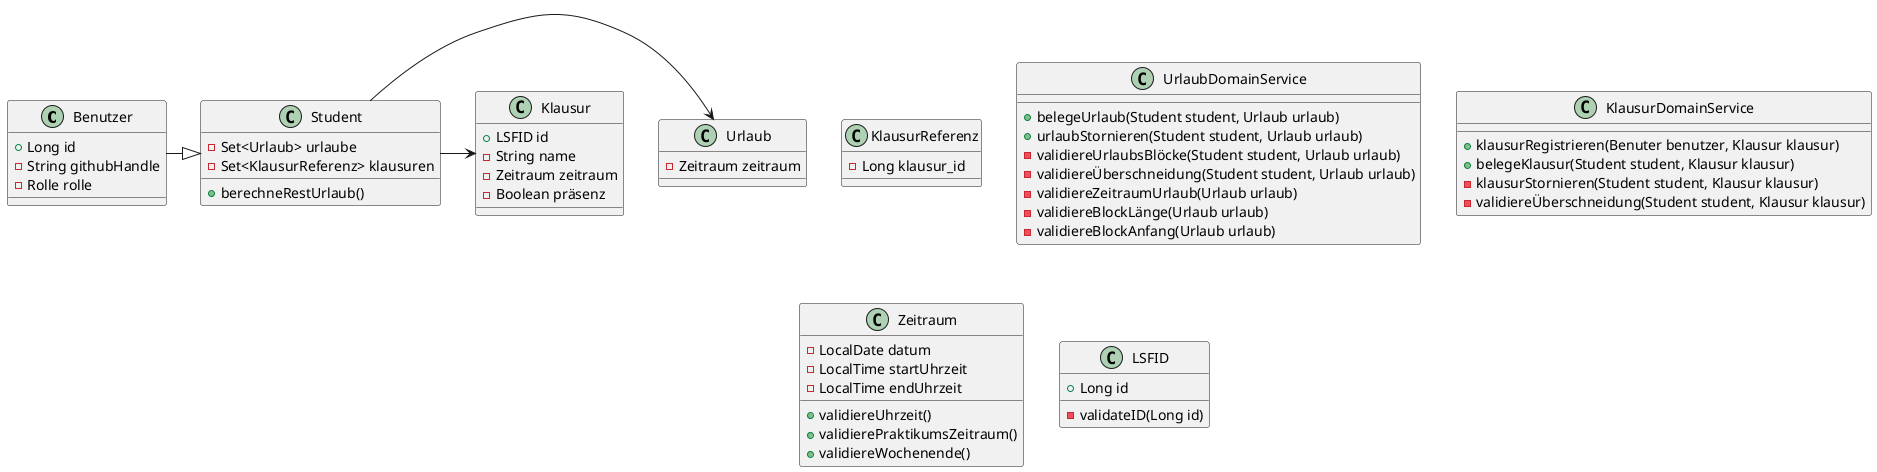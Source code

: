 @startuml
class Benutzer{
+ Long id
- String githubHandle
- Rolle rolle
}

class Student{
- Set<Urlaub> urlaube
- Set<KlausurReferenz> klausuren
+ berechneRestUrlaub()
}


Benutzer -|> Student

class KlausurReferenz{
- Long klausur_id
}



class UrlaubDomainService{
+ belegeUrlaub(Student student, Urlaub urlaub)
+ urlaubStornieren(Student student, Urlaub urlaub)
- validiereUrlaubsBlöcke(Student student, Urlaub urlaub)
- validiereÜberschneidung(Student student, Urlaub urlaub)
- validiereZeitraumUrlaub(Urlaub urlaub)
- validiereBlockLänge(Urlaub urlaub)
- validiereBlockAnfang(Urlaub urlaub)
}

class Urlaub{
- Zeitraum zeitraum
}

class KlausurDomainService{
+ klausurRegistrieren(Benuter benutzer, Klausur klausur)
+ belegeKlausur(Student student, Klausur klausur)
- klausurStornieren(Student student, Klausur klausur)
- validiereÜberschneidung(Student student, Klausur klausur)
}

class Klausur{
+ LSFID id
- String name
- Zeitraum zeitraum
- Boolean präsenz
}

class Zeitraum{
- LocalDate datum
- LocalTime startUhrzeit
- LocalTime endUhrzeit
+ validiereUhrzeit()
+ validierePraktikumsZeitraum()
+ validiereWochenende()
}

class LSFID{
+ Long id
- validateID(Long id)
}

Student -> Urlaub
Student -> Klausur
@enduml